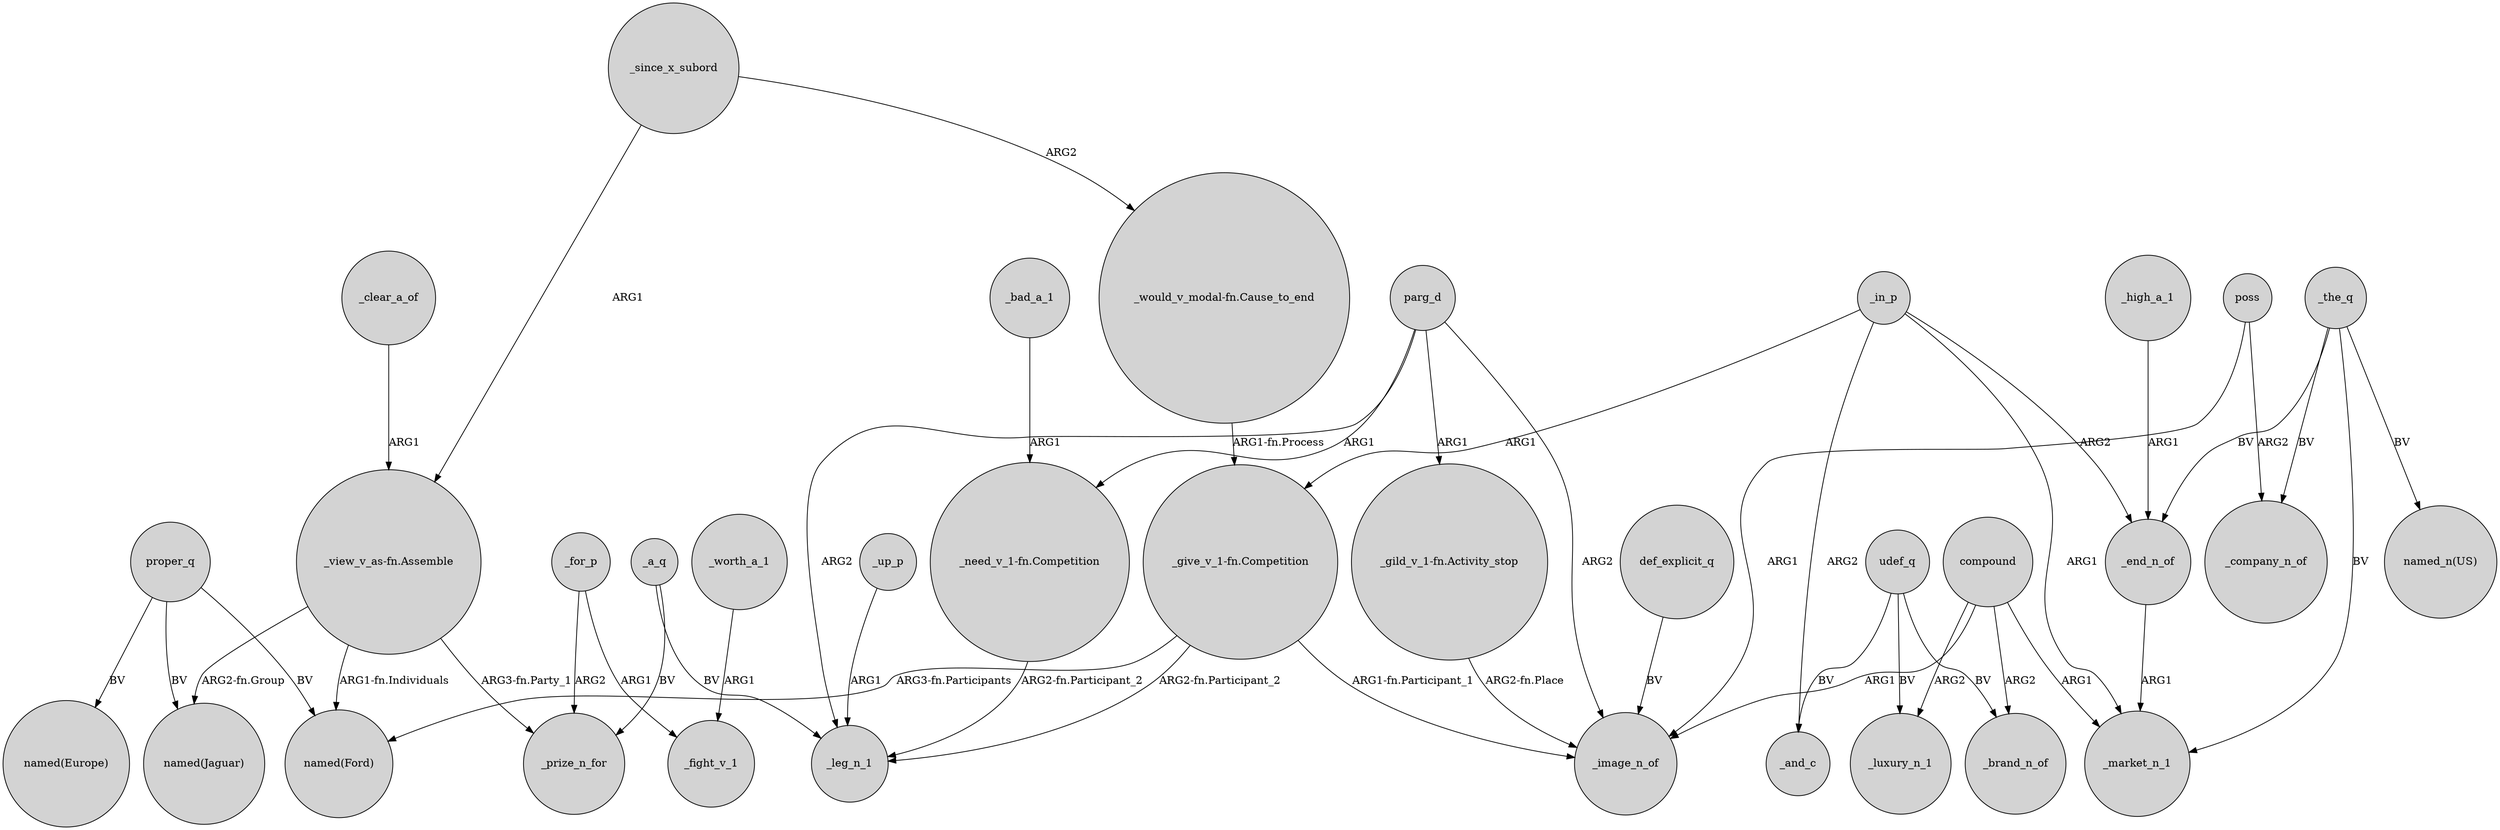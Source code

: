 digraph {
	node [shape=circle style=filled]
	_for_p -> _prize_n_for [label=ARG2]
	_for_p -> _fight_v_1 [label=ARG1]
	_high_a_1 -> _end_n_of [label=ARG1]
	_in_p -> _and_c [label=ARG2]
	parg_d -> "_need_v_1-fn.Competition" [label=ARG1]
	proper_q -> "named(Ford)" [label=BV]
	_the_q -> "named_n(US)" [label=BV]
	"_give_v_1-fn.Competition" -> _leg_n_1 [label="ARG2-fn.Participant_2"]
	compound -> _luxury_n_1 [label=ARG2]
	compound -> _image_n_of [label=ARG1]
	parg_d -> "_gild_v_1-fn.Activity_stop" [label=ARG1]
	"_view_v_as-fn.Assemble" -> _prize_n_for [label="ARG3-fn.Party_1"]
	"_would_v_modal-fn.Cause_to_end" -> "_give_v_1-fn.Competition" [label="ARG1-fn.Process"]
	proper_q -> "named(Europe)" [label=BV]
	_clear_a_of -> "_view_v_as-fn.Assemble" [label=ARG1]
	udef_q -> _luxury_n_1 [label=BV]
	parg_d -> _leg_n_1 [label=ARG2]
	_a_q -> _prize_n_for [label=BV]
	udef_q -> _and_c [label=BV]
	_in_p -> _market_n_1 [label=ARG1]
	_the_q -> _market_n_1 [label=BV]
	"_view_v_as-fn.Assemble" -> "named(Jaguar)" [label="ARG2-fn.Group"]
	"_give_v_1-fn.Competition" -> _image_n_of [label="ARG1-fn.Participant_1"]
	_end_n_of -> _market_n_1 [label=ARG1]
	poss -> _company_n_of [label=ARG2]
	_in_p -> "_give_v_1-fn.Competition" [label=ARG1]
	"_gild_v_1-fn.Activity_stop" -> _image_n_of [label="ARG2-fn.Place"]
	udef_q -> _brand_n_of [label=BV]
	_since_x_subord -> "_view_v_as-fn.Assemble" [label=ARG1]
	proper_q -> "named(Jaguar)" [label=BV]
	"_give_v_1-fn.Competition" -> "named(Ford)" [label="ARG3-fn.Participants"]
	_bad_a_1 -> "_need_v_1-fn.Competition" [label=ARG1]
	_in_p -> _end_n_of [label=ARG2]
	_up_p -> _leg_n_1 [label=ARG1]
	_a_q -> _leg_n_1 [label=BV]
	poss -> _image_n_of [label=ARG1]
	"_view_v_as-fn.Assemble" -> "named(Ford)" [label="ARG1-fn.Individuals"]
	_worth_a_1 -> _fight_v_1 [label=ARG1]
	compound -> _market_n_1 [label=ARG1]
	def_explicit_q -> _image_n_of [label=BV]
	_the_q -> _company_n_of [label=BV]
	compound -> _brand_n_of [label=ARG2]
	parg_d -> _image_n_of [label=ARG2]
	"_need_v_1-fn.Competition" -> _leg_n_1 [label="ARG2-fn.Participant_2"]
	_the_q -> _end_n_of [label=BV]
	_since_x_subord -> "_would_v_modal-fn.Cause_to_end" [label=ARG2]
}
